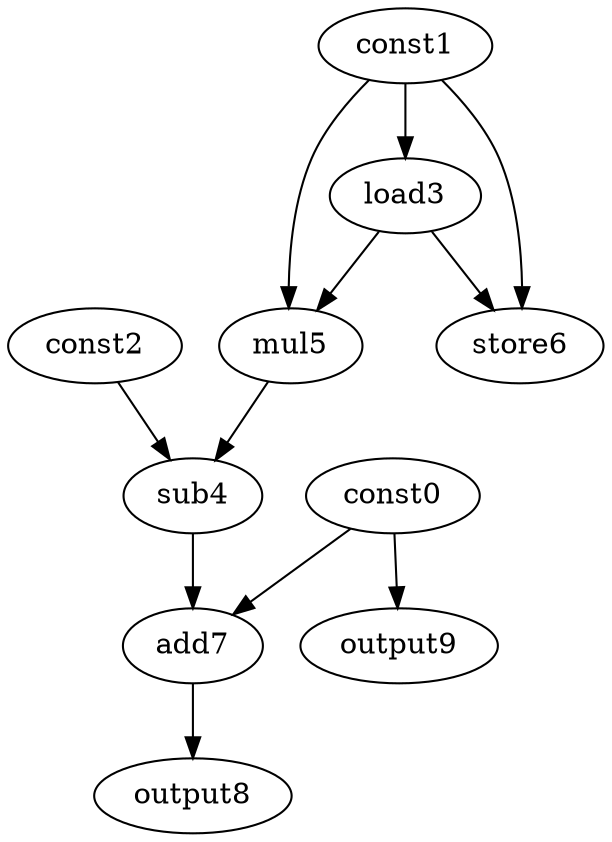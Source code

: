 digraph G { 
const0[opcode=const]; 
const1[opcode=const]; 
const2[opcode=const]; 
load3[opcode=load]; 
sub4[opcode=sub]; 
mul5[opcode=mul]; 
store6[opcode=store]; 
add7[opcode=add]; 
output8[opcode=output]; 
output9[opcode=output]; 
const1->load3[operand=0];
const0->output9[operand=0];
const1->mul5[operand=0];
load3->mul5[operand=1];
const1->store6[operand=0];
load3->store6[operand=1];
const2->sub4[operand=0];
mul5->sub4[operand=1];
const0->add7[operand=0];
sub4->add7[operand=1];
add7->output8[operand=0];
}
